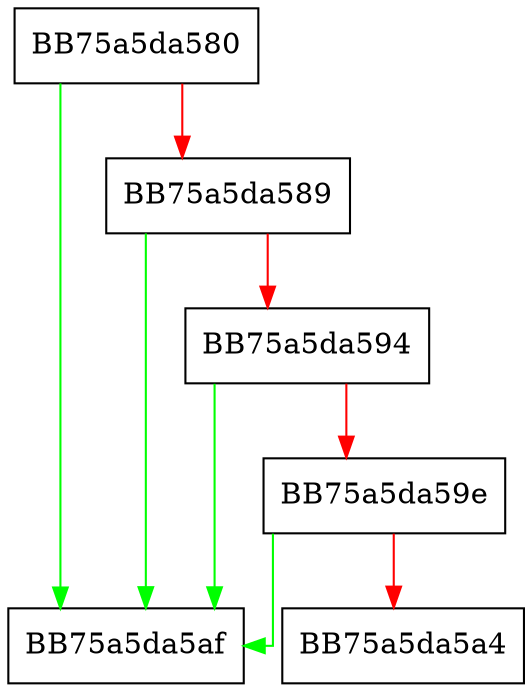 digraph sys2com_ismine {
  node [shape="box"];
  graph [splines=ortho];
  BB75a5da580 -> BB75a5da5af [color="green"];
  BB75a5da580 -> BB75a5da589 [color="red"];
  BB75a5da589 -> BB75a5da5af [color="green"];
  BB75a5da589 -> BB75a5da594 [color="red"];
  BB75a5da594 -> BB75a5da5af [color="green"];
  BB75a5da594 -> BB75a5da59e [color="red"];
  BB75a5da59e -> BB75a5da5af [color="green"];
  BB75a5da59e -> BB75a5da5a4 [color="red"];
}